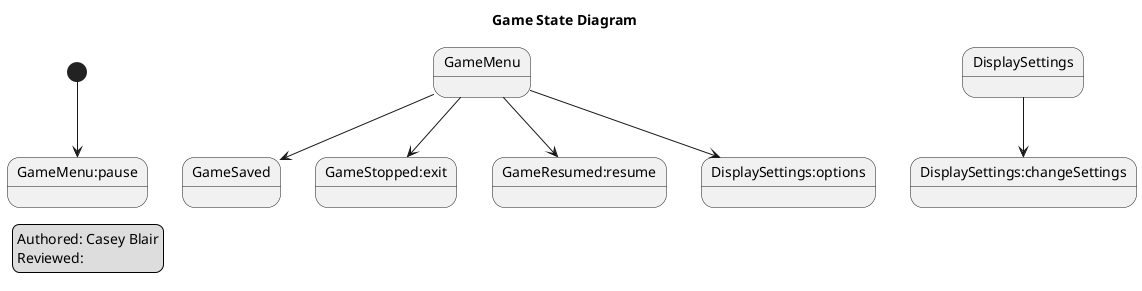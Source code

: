 @startuml
skinparam monochrome true
skinparam shadowing false

title Game State Diagram
legend left
	Authored: Casey Blair
	Reviewed:
endlegend

[*]-->GameMenu:pause
GameMenu-->GameSaved
GameMenu-->GameStopped:exit
GameMenu-->GameResumed:resume
GameMenu-->DisplaySettings:options
DisplaySettings-->DisplaySettings:changeSettings

@enduml
